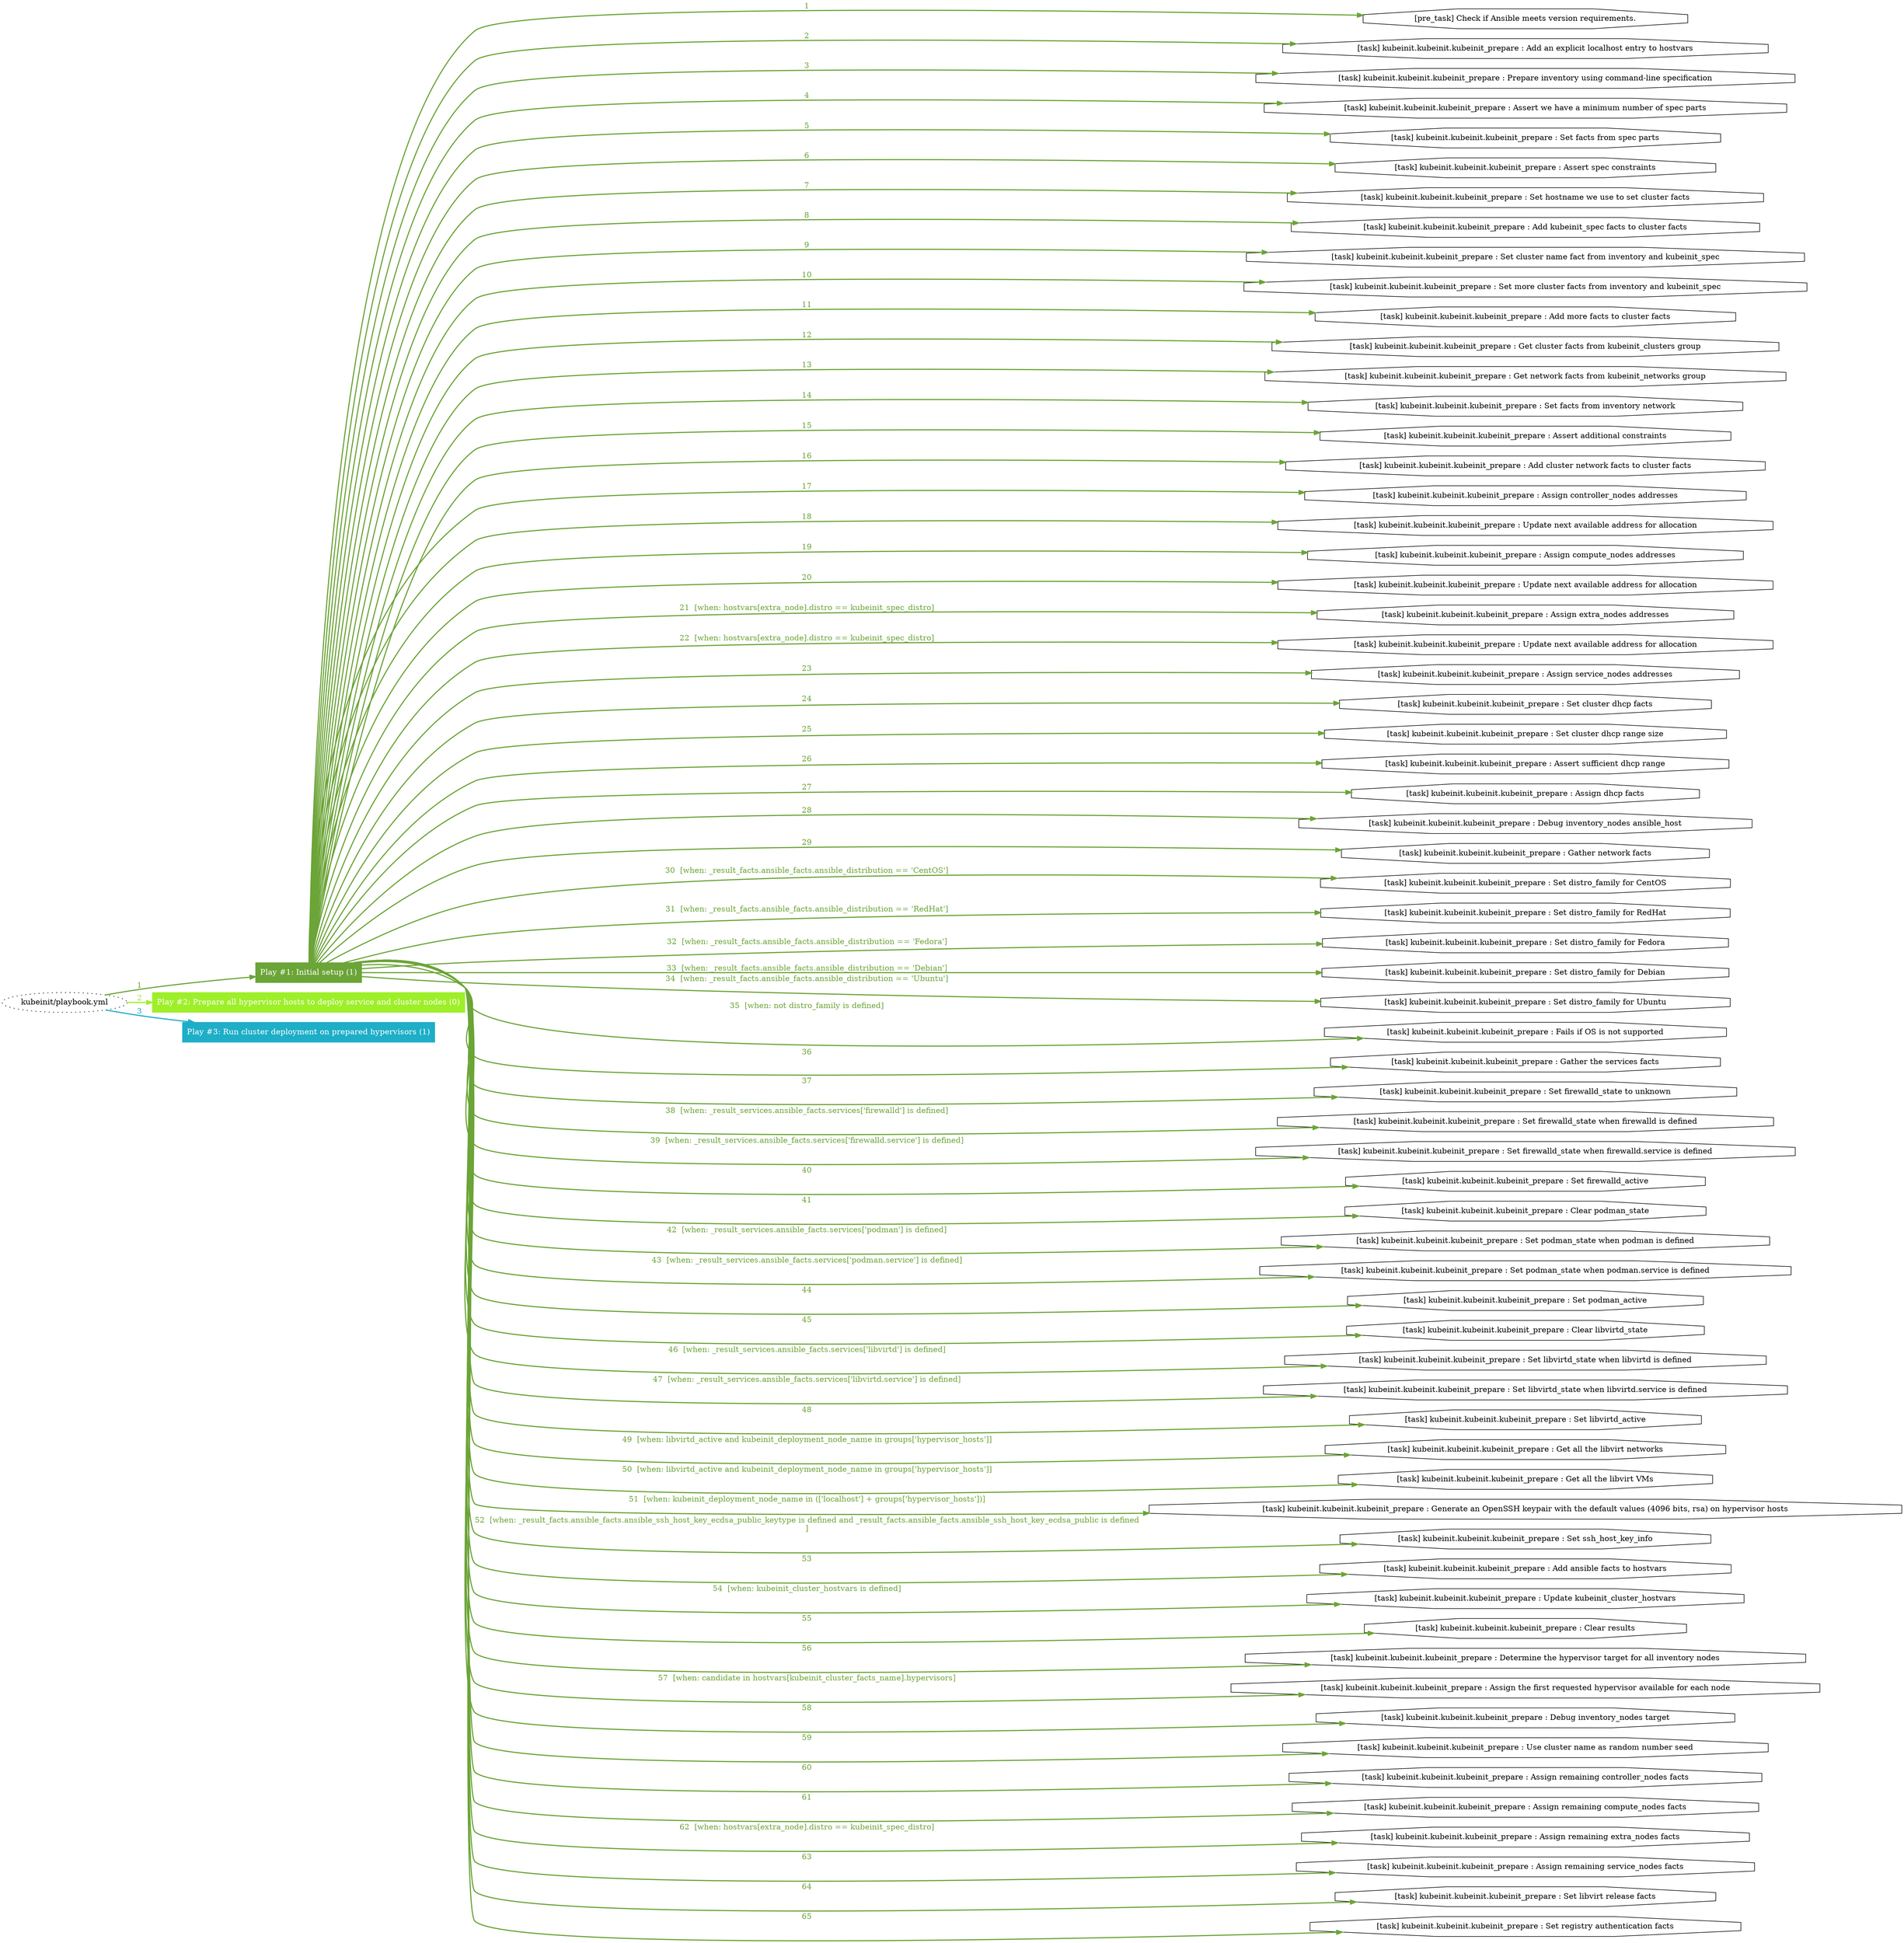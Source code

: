 digraph "kubeinit/playbook.yml "{
	graph [concentrate=true ordering=in rankdir=LR ratio=fill]
	edge [esep=5 sep=10]
	"kubeinit/playbook.yml" [id=root_node style=dotted]
	subgraph "Play #1: Initial setup (1) "{
		"Play #1: Initial setup (1)" [color="#6ba437" fontcolor="#ffffff" id="play_1658e2fd-1d37-4f4f-97ef-3876a166eb38" shape=box style=filled tooltip=localhost]
		"kubeinit/playbook.yml" -> "Play #1: Initial setup (1)" [label=1 color="#6ba437" fontcolor="#6ba437" id="edge_3722470f-775f-4095-97ad-c90147c3cb41" style=bold]
		"pre_task_084f94ae-47a8-4a6f-9bd6-68bcc0f66451" [label="[pre_task] Check if Ansible meets version requirements." id="pre_task_084f94ae-47a8-4a6f-9bd6-68bcc0f66451" shape=octagon tooltip="[pre_task] Check if Ansible meets version requirements."]
		"Play #1: Initial setup (1)" -> "pre_task_084f94ae-47a8-4a6f-9bd6-68bcc0f66451" [label=1 color="#6ba437" fontcolor="#6ba437" id="edge_28d61a4a-84db-42b3-8f20-f102080cf41f" style=bold]
		"task_9f5dbbf5-6469-4c15-9a7d-5d6a4b62335c" [label="[task] kubeinit.kubeinit.kubeinit_prepare : Add an explicit localhost entry to hostvars" id="task_9f5dbbf5-6469-4c15-9a7d-5d6a4b62335c" shape=octagon tooltip="[task] kubeinit.kubeinit.kubeinit_prepare : Add an explicit localhost entry to hostvars"]
		"Play #1: Initial setup (1)" -> "task_9f5dbbf5-6469-4c15-9a7d-5d6a4b62335c" [label=2 color="#6ba437" fontcolor="#6ba437" id="edge_bc0267c0-1cab-4b2a-8f34-e8a0ce934290" style=bold]
		"task_81c501c1-dbe3-484b-929f-c164fa0f3777" [label="[task] kubeinit.kubeinit.kubeinit_prepare : Prepare inventory using command-line specification" id="task_81c501c1-dbe3-484b-929f-c164fa0f3777" shape=octagon tooltip="[task] kubeinit.kubeinit.kubeinit_prepare : Prepare inventory using command-line specification"]
		"Play #1: Initial setup (1)" -> "task_81c501c1-dbe3-484b-929f-c164fa0f3777" [label=3 color="#6ba437" fontcolor="#6ba437" id="edge_4f65181f-8923-49f2-a29f-800d6ed9faec" style=bold]
		"task_a587a7ef-6966-44a5-929a-b9de5e958d7e" [label="[task] kubeinit.kubeinit.kubeinit_prepare : Assert we have a minimum number of spec parts" id="task_a587a7ef-6966-44a5-929a-b9de5e958d7e" shape=octagon tooltip="[task] kubeinit.kubeinit.kubeinit_prepare : Assert we have a minimum number of spec parts"]
		"Play #1: Initial setup (1)" -> "task_a587a7ef-6966-44a5-929a-b9de5e958d7e" [label=4 color="#6ba437" fontcolor="#6ba437" id="edge_35d49e71-0bc0-4711-a458-7ce60483a8d1" style=bold]
		"task_3c90ad37-a6b2-4f19-925a-f109ec1e3716" [label="[task] kubeinit.kubeinit.kubeinit_prepare : Set facts from spec parts" id="task_3c90ad37-a6b2-4f19-925a-f109ec1e3716" shape=octagon tooltip="[task] kubeinit.kubeinit.kubeinit_prepare : Set facts from spec parts"]
		"Play #1: Initial setup (1)" -> "task_3c90ad37-a6b2-4f19-925a-f109ec1e3716" [label=5 color="#6ba437" fontcolor="#6ba437" id="edge_2022eabd-97d5-420c-945d-44e2a3f96a8e" style=bold]
		"task_689a95b1-d866-4ed4-bca5-2ee38a2bb719" [label="[task] kubeinit.kubeinit.kubeinit_prepare : Assert spec constraints" id="task_689a95b1-d866-4ed4-bca5-2ee38a2bb719" shape=octagon tooltip="[task] kubeinit.kubeinit.kubeinit_prepare : Assert spec constraints"]
		"Play #1: Initial setup (1)" -> "task_689a95b1-d866-4ed4-bca5-2ee38a2bb719" [label=6 color="#6ba437" fontcolor="#6ba437" id="edge_baab5d56-e16c-49ba-b462-ea9f18928038" style=bold]
		"task_cc0392f5-21b3-404e-8fa8-95c960acf3bf" [label="[task] kubeinit.kubeinit.kubeinit_prepare : Set hostname we use to set cluster facts" id="task_cc0392f5-21b3-404e-8fa8-95c960acf3bf" shape=octagon tooltip="[task] kubeinit.kubeinit.kubeinit_prepare : Set hostname we use to set cluster facts"]
		"Play #1: Initial setup (1)" -> "task_cc0392f5-21b3-404e-8fa8-95c960acf3bf" [label=7 color="#6ba437" fontcolor="#6ba437" id="edge_f985b549-aebb-4fab-9ab7-c8491c4d1f3b" style=bold]
		"task_137fb598-ff1d-405f-96f1-405e2fc7f9cc" [label="[task] kubeinit.kubeinit.kubeinit_prepare : Add kubeinit_spec facts to cluster facts" id="task_137fb598-ff1d-405f-96f1-405e2fc7f9cc" shape=octagon tooltip="[task] kubeinit.kubeinit.kubeinit_prepare : Add kubeinit_spec facts to cluster facts"]
		"Play #1: Initial setup (1)" -> "task_137fb598-ff1d-405f-96f1-405e2fc7f9cc" [label=8 color="#6ba437" fontcolor="#6ba437" id="edge_f806429d-4ed6-4665-a88d-fac5458033b4" style=bold]
		"task_6d087e15-a95a-4665-b032-9ba072bdf2ce" [label="[task] kubeinit.kubeinit.kubeinit_prepare : Set cluster name fact from inventory and kubeinit_spec" id="task_6d087e15-a95a-4665-b032-9ba072bdf2ce" shape=octagon tooltip="[task] kubeinit.kubeinit.kubeinit_prepare : Set cluster name fact from inventory and kubeinit_spec"]
		"Play #1: Initial setup (1)" -> "task_6d087e15-a95a-4665-b032-9ba072bdf2ce" [label=9 color="#6ba437" fontcolor="#6ba437" id="edge_d367a69e-747c-4a9e-bc6c-c364252e546a" style=bold]
		"task_a1232cdc-3286-4560-b9be-6542307a2cbd" [label="[task] kubeinit.kubeinit.kubeinit_prepare : Set more cluster facts from inventory and kubeinit_spec" id="task_a1232cdc-3286-4560-b9be-6542307a2cbd" shape=octagon tooltip="[task] kubeinit.kubeinit.kubeinit_prepare : Set more cluster facts from inventory and kubeinit_spec"]
		"Play #1: Initial setup (1)" -> "task_a1232cdc-3286-4560-b9be-6542307a2cbd" [label=10 color="#6ba437" fontcolor="#6ba437" id="edge_6551f75f-bcac-44f8-beae-8a28252d948a" style=bold]
		"task_5129b1de-12ab-40ab-b614-8535b2133d4c" [label="[task] kubeinit.kubeinit.kubeinit_prepare : Add more facts to cluster facts" id="task_5129b1de-12ab-40ab-b614-8535b2133d4c" shape=octagon tooltip="[task] kubeinit.kubeinit.kubeinit_prepare : Add more facts to cluster facts"]
		"Play #1: Initial setup (1)" -> "task_5129b1de-12ab-40ab-b614-8535b2133d4c" [label=11 color="#6ba437" fontcolor="#6ba437" id="edge_56ad857f-c598-4e63-8d2b-727f2c6e4dff" style=bold]
		"task_67a90904-a194-4d22-ac74-1bd4bacb9d0c" [label="[task] kubeinit.kubeinit.kubeinit_prepare : Get cluster facts from kubeinit_clusters group" id="task_67a90904-a194-4d22-ac74-1bd4bacb9d0c" shape=octagon tooltip="[task] kubeinit.kubeinit.kubeinit_prepare : Get cluster facts from kubeinit_clusters group"]
		"Play #1: Initial setup (1)" -> "task_67a90904-a194-4d22-ac74-1bd4bacb9d0c" [label=12 color="#6ba437" fontcolor="#6ba437" id="edge_4c5583cf-f641-4034-980e-55dc75ae72dd" style=bold]
		"task_25a4a4c2-92fd-4b98-bfaa-f78a6ef90415" [label="[task] kubeinit.kubeinit.kubeinit_prepare : Get network facts from kubeinit_networks group" id="task_25a4a4c2-92fd-4b98-bfaa-f78a6ef90415" shape=octagon tooltip="[task] kubeinit.kubeinit.kubeinit_prepare : Get network facts from kubeinit_networks group"]
		"Play #1: Initial setup (1)" -> "task_25a4a4c2-92fd-4b98-bfaa-f78a6ef90415" [label=13 color="#6ba437" fontcolor="#6ba437" id="edge_b9b0ae94-4613-4fa4-ab1c-604902705c77" style=bold]
		"task_ca00c179-e7f5-4759-9630-f462707e70f7" [label="[task] kubeinit.kubeinit.kubeinit_prepare : Set facts from inventory network" id="task_ca00c179-e7f5-4759-9630-f462707e70f7" shape=octagon tooltip="[task] kubeinit.kubeinit.kubeinit_prepare : Set facts from inventory network"]
		"Play #1: Initial setup (1)" -> "task_ca00c179-e7f5-4759-9630-f462707e70f7" [label=14 color="#6ba437" fontcolor="#6ba437" id="edge_ed75244c-9dd2-47ef-99b1-761e2de0e4bb" style=bold]
		"task_e2e80173-6ce0-4a69-b154-37fa5f480209" [label="[task] kubeinit.kubeinit.kubeinit_prepare : Assert additional constraints" id="task_e2e80173-6ce0-4a69-b154-37fa5f480209" shape=octagon tooltip="[task] kubeinit.kubeinit.kubeinit_prepare : Assert additional constraints"]
		"Play #1: Initial setup (1)" -> "task_e2e80173-6ce0-4a69-b154-37fa5f480209" [label=15 color="#6ba437" fontcolor="#6ba437" id="edge_dbf81466-3988-4853-a33c-519fce352b63" style=bold]
		"task_7d9703c1-0088-4372-bba2-0cbe79dd4968" [label="[task] kubeinit.kubeinit.kubeinit_prepare : Add cluster network facts to cluster facts" id="task_7d9703c1-0088-4372-bba2-0cbe79dd4968" shape=octagon tooltip="[task] kubeinit.kubeinit.kubeinit_prepare : Add cluster network facts to cluster facts"]
		"Play #1: Initial setup (1)" -> "task_7d9703c1-0088-4372-bba2-0cbe79dd4968" [label=16 color="#6ba437" fontcolor="#6ba437" id="edge_7bb1b379-181d-4bb1-82ae-7ced52fe3f5a" style=bold]
		"task_74c2896c-277e-433b-9009-8bdfc9600dba" [label="[task] kubeinit.kubeinit.kubeinit_prepare : Assign controller_nodes addresses" id="task_74c2896c-277e-433b-9009-8bdfc9600dba" shape=octagon tooltip="[task] kubeinit.kubeinit.kubeinit_prepare : Assign controller_nodes addresses"]
		"Play #1: Initial setup (1)" -> "task_74c2896c-277e-433b-9009-8bdfc9600dba" [label=17 color="#6ba437" fontcolor="#6ba437" id="edge_9af5eb63-98af-4b07-a447-f8bb7c8c752a" style=bold]
		"task_ebdbc888-f92c-4989-ae5e-ef7849f240bd" [label="[task] kubeinit.kubeinit.kubeinit_prepare : Update next available address for allocation" id="task_ebdbc888-f92c-4989-ae5e-ef7849f240bd" shape=octagon tooltip="[task] kubeinit.kubeinit.kubeinit_prepare : Update next available address for allocation"]
		"Play #1: Initial setup (1)" -> "task_ebdbc888-f92c-4989-ae5e-ef7849f240bd" [label=18 color="#6ba437" fontcolor="#6ba437" id="edge_efa7763b-f349-487c-ba43-8ddf0fec2458" style=bold]
		"task_f2c20a76-c91e-4d71-a08c-c8efe2ba9ea1" [label="[task] kubeinit.kubeinit.kubeinit_prepare : Assign compute_nodes addresses" id="task_f2c20a76-c91e-4d71-a08c-c8efe2ba9ea1" shape=octagon tooltip="[task] kubeinit.kubeinit.kubeinit_prepare : Assign compute_nodes addresses"]
		"Play #1: Initial setup (1)" -> "task_f2c20a76-c91e-4d71-a08c-c8efe2ba9ea1" [label=19 color="#6ba437" fontcolor="#6ba437" id="edge_1b4a8e54-6ce2-4c6f-a04a-b1e079870304" style=bold]
		"task_90c4c647-b4e6-4257-b4d4-c324fa1cd2ca" [label="[task] kubeinit.kubeinit.kubeinit_prepare : Update next available address for allocation" id="task_90c4c647-b4e6-4257-b4d4-c324fa1cd2ca" shape=octagon tooltip="[task] kubeinit.kubeinit.kubeinit_prepare : Update next available address for allocation"]
		"Play #1: Initial setup (1)" -> "task_90c4c647-b4e6-4257-b4d4-c324fa1cd2ca" [label=20 color="#6ba437" fontcolor="#6ba437" id="edge_3832871e-422e-4f99-afaa-4a377ac58b88" style=bold]
		"task_3c85030c-73fa-422f-93b7-7b67eaf930e9" [label="[task] kubeinit.kubeinit.kubeinit_prepare : Assign extra_nodes addresses" id="task_3c85030c-73fa-422f-93b7-7b67eaf930e9" shape=octagon tooltip="[task] kubeinit.kubeinit.kubeinit_prepare : Assign extra_nodes addresses"]
		"Play #1: Initial setup (1)" -> "task_3c85030c-73fa-422f-93b7-7b67eaf930e9" [label="21  [when: hostvars[extra_node].distro == kubeinit_spec_distro]" color="#6ba437" fontcolor="#6ba437" id="edge_a804035b-3f65-4d2c-8a89-ff4984b1b13b" style=bold]
		"task_bf6ab2b0-5f1c-4951-8827-0f5b4c0168b5" [label="[task] kubeinit.kubeinit.kubeinit_prepare : Update next available address for allocation" id="task_bf6ab2b0-5f1c-4951-8827-0f5b4c0168b5" shape=octagon tooltip="[task] kubeinit.kubeinit.kubeinit_prepare : Update next available address for allocation"]
		"Play #1: Initial setup (1)" -> "task_bf6ab2b0-5f1c-4951-8827-0f5b4c0168b5" [label="22  [when: hostvars[extra_node].distro == kubeinit_spec_distro]" color="#6ba437" fontcolor="#6ba437" id="edge_76e0c217-ddc8-4580-9e72-f08c9e41bd6c" style=bold]
		"task_705c18a9-47ac-4b97-888a-c715b5c070cb" [label="[task] kubeinit.kubeinit.kubeinit_prepare : Assign service_nodes addresses" id="task_705c18a9-47ac-4b97-888a-c715b5c070cb" shape=octagon tooltip="[task] kubeinit.kubeinit.kubeinit_prepare : Assign service_nodes addresses"]
		"Play #1: Initial setup (1)" -> "task_705c18a9-47ac-4b97-888a-c715b5c070cb" [label=23 color="#6ba437" fontcolor="#6ba437" id="edge_ffcf65b6-359b-49d7-860f-d192e677495e" style=bold]
		"task_b77c4459-04c0-4b5c-bcc0-0322193e569a" [label="[task] kubeinit.kubeinit.kubeinit_prepare : Set cluster dhcp facts" id="task_b77c4459-04c0-4b5c-bcc0-0322193e569a" shape=octagon tooltip="[task] kubeinit.kubeinit.kubeinit_prepare : Set cluster dhcp facts"]
		"Play #1: Initial setup (1)" -> "task_b77c4459-04c0-4b5c-bcc0-0322193e569a" [label=24 color="#6ba437" fontcolor="#6ba437" id="edge_df73b40f-0b2a-46a4-bf8a-39b751df0828" style=bold]
		"task_bbab7d9f-ccad-4e03-a113-a5717496347b" [label="[task] kubeinit.kubeinit.kubeinit_prepare : Set cluster dhcp range size" id="task_bbab7d9f-ccad-4e03-a113-a5717496347b" shape=octagon tooltip="[task] kubeinit.kubeinit.kubeinit_prepare : Set cluster dhcp range size"]
		"Play #1: Initial setup (1)" -> "task_bbab7d9f-ccad-4e03-a113-a5717496347b" [label=25 color="#6ba437" fontcolor="#6ba437" id="edge_99f78ce5-ce14-4748-9621-6b5594210aff" style=bold]
		"task_3717ac69-fdb9-4ef2-8eee-f760b003af21" [label="[task] kubeinit.kubeinit.kubeinit_prepare : Assert sufficient dhcp range" id="task_3717ac69-fdb9-4ef2-8eee-f760b003af21" shape=octagon tooltip="[task] kubeinit.kubeinit.kubeinit_prepare : Assert sufficient dhcp range"]
		"Play #1: Initial setup (1)" -> "task_3717ac69-fdb9-4ef2-8eee-f760b003af21" [label=26 color="#6ba437" fontcolor="#6ba437" id="edge_6045e566-0e55-47fb-9295-52157b9d8d13" style=bold]
		"task_5f13e29d-1393-4a3d-b8ab-5a5e779af770" [label="[task] kubeinit.kubeinit.kubeinit_prepare : Assign dhcp facts" id="task_5f13e29d-1393-4a3d-b8ab-5a5e779af770" shape=octagon tooltip="[task] kubeinit.kubeinit.kubeinit_prepare : Assign dhcp facts"]
		"Play #1: Initial setup (1)" -> "task_5f13e29d-1393-4a3d-b8ab-5a5e779af770" [label=27 color="#6ba437" fontcolor="#6ba437" id="edge_103d1504-0f7b-4451-bb7d-4abb8209674c" style=bold]
		"task_ead470aa-375e-442d-ad15-e8e7a7a2a649" [label="[task] kubeinit.kubeinit.kubeinit_prepare : Debug inventory_nodes ansible_host" id="task_ead470aa-375e-442d-ad15-e8e7a7a2a649" shape=octagon tooltip="[task] kubeinit.kubeinit.kubeinit_prepare : Debug inventory_nodes ansible_host"]
		"Play #1: Initial setup (1)" -> "task_ead470aa-375e-442d-ad15-e8e7a7a2a649" [label=28 color="#6ba437" fontcolor="#6ba437" id="edge_eb35bb4b-11b9-4907-9e21-737cc6c5694a" style=bold]
		"task_8c8005b1-1622-49aa-8844-2250f6736cf8" [label="[task] kubeinit.kubeinit.kubeinit_prepare : Gather network facts" id="task_8c8005b1-1622-49aa-8844-2250f6736cf8" shape=octagon tooltip="[task] kubeinit.kubeinit.kubeinit_prepare : Gather network facts"]
		"Play #1: Initial setup (1)" -> "task_8c8005b1-1622-49aa-8844-2250f6736cf8" [label=29 color="#6ba437" fontcolor="#6ba437" id="edge_2dbdda90-713a-423c-960d-635e0793ec80" style=bold]
		"task_aa748611-c8fb-4399-bf69-aa48de36ba8d" [label="[task] kubeinit.kubeinit.kubeinit_prepare : Set distro_family for CentOS" id="task_aa748611-c8fb-4399-bf69-aa48de36ba8d" shape=octagon tooltip="[task] kubeinit.kubeinit.kubeinit_prepare : Set distro_family for CentOS"]
		"Play #1: Initial setup (1)" -> "task_aa748611-c8fb-4399-bf69-aa48de36ba8d" [label="30  [when: _result_facts.ansible_facts.ansible_distribution == 'CentOS']" color="#6ba437" fontcolor="#6ba437" id="edge_ee62f890-3072-42c6-829c-4c01c8fefdc7" style=bold]
		"task_b04a1ea9-ed0f-4a8b-9afe-ced2ba7527b9" [label="[task] kubeinit.kubeinit.kubeinit_prepare : Set distro_family for RedHat" id="task_b04a1ea9-ed0f-4a8b-9afe-ced2ba7527b9" shape=octagon tooltip="[task] kubeinit.kubeinit.kubeinit_prepare : Set distro_family for RedHat"]
		"Play #1: Initial setup (1)" -> "task_b04a1ea9-ed0f-4a8b-9afe-ced2ba7527b9" [label="31  [when: _result_facts.ansible_facts.ansible_distribution == 'RedHat']" color="#6ba437" fontcolor="#6ba437" id="edge_948e5550-5a2f-4248-ab41-8d6848a543c1" style=bold]
		"task_8eed0320-cecb-4069-ab61-b5f406075cdc" [label="[task] kubeinit.kubeinit.kubeinit_prepare : Set distro_family for Fedora" id="task_8eed0320-cecb-4069-ab61-b5f406075cdc" shape=octagon tooltip="[task] kubeinit.kubeinit.kubeinit_prepare : Set distro_family for Fedora"]
		"Play #1: Initial setup (1)" -> "task_8eed0320-cecb-4069-ab61-b5f406075cdc" [label="32  [when: _result_facts.ansible_facts.ansible_distribution == 'Fedora']" color="#6ba437" fontcolor="#6ba437" id="edge_835e6c00-cb2d-4a1c-807a-41a110d2e023" style=bold]
		"task_1cfcc938-add6-4be7-af76-d6d5b8f16001" [label="[task] kubeinit.kubeinit.kubeinit_prepare : Set distro_family for Debian" id="task_1cfcc938-add6-4be7-af76-d6d5b8f16001" shape=octagon tooltip="[task] kubeinit.kubeinit.kubeinit_prepare : Set distro_family for Debian"]
		"Play #1: Initial setup (1)" -> "task_1cfcc938-add6-4be7-af76-d6d5b8f16001" [label="33  [when: _result_facts.ansible_facts.ansible_distribution == 'Debian']" color="#6ba437" fontcolor="#6ba437" id="edge_637969d4-ad2f-483b-9149-575c539c4833" style=bold]
		"task_0b7a04f5-d810-4de0-a45d-00f88b00c93e" [label="[task] kubeinit.kubeinit.kubeinit_prepare : Set distro_family for Ubuntu" id="task_0b7a04f5-d810-4de0-a45d-00f88b00c93e" shape=octagon tooltip="[task] kubeinit.kubeinit.kubeinit_prepare : Set distro_family for Ubuntu"]
		"Play #1: Initial setup (1)" -> "task_0b7a04f5-d810-4de0-a45d-00f88b00c93e" [label="34  [when: _result_facts.ansible_facts.ansible_distribution == 'Ubuntu']" color="#6ba437" fontcolor="#6ba437" id="edge_9e5d076c-563f-459b-824c-a5f61ca6db97" style=bold]
		"task_cb37e25f-c4ea-4248-8a12-eef8cca041a2" [label="[task] kubeinit.kubeinit.kubeinit_prepare : Fails if OS is not supported" id="task_cb37e25f-c4ea-4248-8a12-eef8cca041a2" shape=octagon tooltip="[task] kubeinit.kubeinit.kubeinit_prepare : Fails if OS is not supported"]
		"Play #1: Initial setup (1)" -> "task_cb37e25f-c4ea-4248-8a12-eef8cca041a2" [label="35  [when: not distro_family is defined]" color="#6ba437" fontcolor="#6ba437" id="edge_403d2e07-f578-4365-83bc-ebf2d6524fdc" style=bold]
		"task_7cfbff63-3a33-4617-80c7-9b0edf3d2508" [label="[task] kubeinit.kubeinit.kubeinit_prepare : Gather the services facts" id="task_7cfbff63-3a33-4617-80c7-9b0edf3d2508" shape=octagon tooltip="[task] kubeinit.kubeinit.kubeinit_prepare : Gather the services facts"]
		"Play #1: Initial setup (1)" -> "task_7cfbff63-3a33-4617-80c7-9b0edf3d2508" [label=36 color="#6ba437" fontcolor="#6ba437" id="edge_5d64ce14-fa5c-4306-b0e6-9a6a6b2f6692" style=bold]
		"task_d67ab3ff-6c75-4996-97a3-d3b407f65496" [label="[task] kubeinit.kubeinit.kubeinit_prepare : Set firewalld_state to unknown" id="task_d67ab3ff-6c75-4996-97a3-d3b407f65496" shape=octagon tooltip="[task] kubeinit.kubeinit.kubeinit_prepare : Set firewalld_state to unknown"]
		"Play #1: Initial setup (1)" -> "task_d67ab3ff-6c75-4996-97a3-d3b407f65496" [label=37 color="#6ba437" fontcolor="#6ba437" id="edge_ed4271ab-eb8a-4584-befe-dbd0faaf96ed" style=bold]
		"task_d57b9f52-c3c9-4aeb-81f8-8f6d457f77d9" [label="[task] kubeinit.kubeinit.kubeinit_prepare : Set firewalld_state when firewalld is defined" id="task_d57b9f52-c3c9-4aeb-81f8-8f6d457f77d9" shape=octagon tooltip="[task] kubeinit.kubeinit.kubeinit_prepare : Set firewalld_state when firewalld is defined"]
		"Play #1: Initial setup (1)" -> "task_d57b9f52-c3c9-4aeb-81f8-8f6d457f77d9" [label="38  [when: _result_services.ansible_facts.services['firewalld'] is defined]" color="#6ba437" fontcolor="#6ba437" id="edge_868d5a31-2c4b-4efb-be7c-27f0e94f4ba0" style=bold]
		"task_4ae35d3e-b86e-4de0-9b5d-d6ddf8caee3c" [label="[task] kubeinit.kubeinit.kubeinit_prepare : Set firewalld_state when firewalld.service is defined" id="task_4ae35d3e-b86e-4de0-9b5d-d6ddf8caee3c" shape=octagon tooltip="[task] kubeinit.kubeinit.kubeinit_prepare : Set firewalld_state when firewalld.service is defined"]
		"Play #1: Initial setup (1)" -> "task_4ae35d3e-b86e-4de0-9b5d-d6ddf8caee3c" [label="39  [when: _result_services.ansible_facts.services['firewalld.service'] is defined]" color="#6ba437" fontcolor="#6ba437" id="edge_ae2e4ede-8da5-4b90-8027-fce9c57d4728" style=bold]
		"task_7d9d6b24-5daa-41ac-90f9-66b69ea386fc" [label="[task] kubeinit.kubeinit.kubeinit_prepare : Set firewalld_active" id="task_7d9d6b24-5daa-41ac-90f9-66b69ea386fc" shape=octagon tooltip="[task] kubeinit.kubeinit.kubeinit_prepare : Set firewalld_active"]
		"Play #1: Initial setup (1)" -> "task_7d9d6b24-5daa-41ac-90f9-66b69ea386fc" [label=40 color="#6ba437" fontcolor="#6ba437" id="edge_3a69edcd-637a-49c3-ba0b-adf3538f77f0" style=bold]
		"task_0bf7cd73-dff4-495f-93aa-fafe9b674892" [label="[task] kubeinit.kubeinit.kubeinit_prepare : Clear podman_state" id="task_0bf7cd73-dff4-495f-93aa-fafe9b674892" shape=octagon tooltip="[task] kubeinit.kubeinit.kubeinit_prepare : Clear podman_state"]
		"Play #1: Initial setup (1)" -> "task_0bf7cd73-dff4-495f-93aa-fafe9b674892" [label=41 color="#6ba437" fontcolor="#6ba437" id="edge_bb4a7cd8-a3a6-4084-b0ba-8769f7f979ae" style=bold]
		"task_bfec6b53-421a-4d8e-9dbe-6df1791682f7" [label="[task] kubeinit.kubeinit.kubeinit_prepare : Set podman_state when podman is defined" id="task_bfec6b53-421a-4d8e-9dbe-6df1791682f7" shape=octagon tooltip="[task] kubeinit.kubeinit.kubeinit_prepare : Set podman_state when podman is defined"]
		"Play #1: Initial setup (1)" -> "task_bfec6b53-421a-4d8e-9dbe-6df1791682f7" [label="42  [when: _result_services.ansible_facts.services['podman'] is defined]" color="#6ba437" fontcolor="#6ba437" id="edge_2a29ccdc-dc55-41a0-865d-e9a0983cc5f7" style=bold]
		"task_af125cd2-4ec4-4d18-b897-54f6cf360862" [label="[task] kubeinit.kubeinit.kubeinit_prepare : Set podman_state when podman.service is defined" id="task_af125cd2-4ec4-4d18-b897-54f6cf360862" shape=octagon tooltip="[task] kubeinit.kubeinit.kubeinit_prepare : Set podman_state when podman.service is defined"]
		"Play #1: Initial setup (1)" -> "task_af125cd2-4ec4-4d18-b897-54f6cf360862" [label="43  [when: _result_services.ansible_facts.services['podman.service'] is defined]" color="#6ba437" fontcolor="#6ba437" id="edge_5857d064-137f-41b0-952a-32120fb4fd81" style=bold]
		"task_2169146f-ae67-4fb8-a795-d593154b6473" [label="[task] kubeinit.kubeinit.kubeinit_prepare : Set podman_active" id="task_2169146f-ae67-4fb8-a795-d593154b6473" shape=octagon tooltip="[task] kubeinit.kubeinit.kubeinit_prepare : Set podman_active"]
		"Play #1: Initial setup (1)" -> "task_2169146f-ae67-4fb8-a795-d593154b6473" [label=44 color="#6ba437" fontcolor="#6ba437" id="edge_f36939c7-82fc-451d-af19-41c37e3d318b" style=bold]
		"task_dcfc81b0-c157-4643-b0a2-5ba7fd95b38b" [label="[task] kubeinit.kubeinit.kubeinit_prepare : Clear libvirtd_state" id="task_dcfc81b0-c157-4643-b0a2-5ba7fd95b38b" shape=octagon tooltip="[task] kubeinit.kubeinit.kubeinit_prepare : Clear libvirtd_state"]
		"Play #1: Initial setup (1)" -> "task_dcfc81b0-c157-4643-b0a2-5ba7fd95b38b" [label=45 color="#6ba437" fontcolor="#6ba437" id="edge_188fc292-7128-4acc-9d7a-acf46b031b56" style=bold]
		"task_3c750ad3-05c0-4c7e-8971-396279b85190" [label="[task] kubeinit.kubeinit.kubeinit_prepare : Set libvirtd_state when libvirtd is defined" id="task_3c750ad3-05c0-4c7e-8971-396279b85190" shape=octagon tooltip="[task] kubeinit.kubeinit.kubeinit_prepare : Set libvirtd_state when libvirtd is defined"]
		"Play #1: Initial setup (1)" -> "task_3c750ad3-05c0-4c7e-8971-396279b85190" [label="46  [when: _result_services.ansible_facts.services['libvirtd'] is defined]" color="#6ba437" fontcolor="#6ba437" id="edge_6d4d077d-2fd7-4b39-b14c-517444f3ede1" style=bold]
		"task_9c124d69-2bc2-433e-bc79-edf47fbcb4d9" [label="[task] kubeinit.kubeinit.kubeinit_prepare : Set libvirtd_state when libvirtd.service is defined" id="task_9c124d69-2bc2-433e-bc79-edf47fbcb4d9" shape=octagon tooltip="[task] kubeinit.kubeinit.kubeinit_prepare : Set libvirtd_state when libvirtd.service is defined"]
		"Play #1: Initial setup (1)" -> "task_9c124d69-2bc2-433e-bc79-edf47fbcb4d9" [label="47  [when: _result_services.ansible_facts.services['libvirtd.service'] is defined]" color="#6ba437" fontcolor="#6ba437" id="edge_23ad5917-0642-4b0a-bd61-b258cba62547" style=bold]
		"task_4122c80d-24ce-4561-a572-69574f188b36" [label="[task] kubeinit.kubeinit.kubeinit_prepare : Set libvirtd_active" id="task_4122c80d-24ce-4561-a572-69574f188b36" shape=octagon tooltip="[task] kubeinit.kubeinit.kubeinit_prepare : Set libvirtd_active"]
		"Play #1: Initial setup (1)" -> "task_4122c80d-24ce-4561-a572-69574f188b36" [label=48 color="#6ba437" fontcolor="#6ba437" id="edge_f0e900ff-7073-4413-872b-912bf0b441c9" style=bold]
		"task_a205c51a-fbac-498e-a444-1b61e930543a" [label="[task] kubeinit.kubeinit.kubeinit_prepare : Get all the libvirt networks" id="task_a205c51a-fbac-498e-a444-1b61e930543a" shape=octagon tooltip="[task] kubeinit.kubeinit.kubeinit_prepare : Get all the libvirt networks"]
		"Play #1: Initial setup (1)" -> "task_a205c51a-fbac-498e-a444-1b61e930543a" [label="49  [when: libvirtd_active and kubeinit_deployment_node_name in groups['hypervisor_hosts']]" color="#6ba437" fontcolor="#6ba437" id="edge_19a71e9d-4f84-4332-9bc8-79043d466834" style=bold]
		"task_f2190347-489d-4880-899e-f250f1eb04ac" [label="[task] kubeinit.kubeinit.kubeinit_prepare : Get all the libvirt VMs" id="task_f2190347-489d-4880-899e-f250f1eb04ac" shape=octagon tooltip="[task] kubeinit.kubeinit.kubeinit_prepare : Get all the libvirt VMs"]
		"Play #1: Initial setup (1)" -> "task_f2190347-489d-4880-899e-f250f1eb04ac" [label="50  [when: libvirtd_active and kubeinit_deployment_node_name in groups['hypervisor_hosts']]" color="#6ba437" fontcolor="#6ba437" id="edge_a331c638-a0b5-4549-b959-4301a653109f" style=bold]
		"task_ce9c396f-d452-4cb2-b153-093dcc01f2db" [label="[task] kubeinit.kubeinit.kubeinit_prepare : Generate an OpenSSH keypair with the default values (4096 bits, rsa) on hypervisor hosts" id="task_ce9c396f-d452-4cb2-b153-093dcc01f2db" shape=octagon tooltip="[task] kubeinit.kubeinit.kubeinit_prepare : Generate an OpenSSH keypair with the default values (4096 bits, rsa) on hypervisor hosts"]
		"Play #1: Initial setup (1)" -> "task_ce9c396f-d452-4cb2-b153-093dcc01f2db" [label="51  [when: kubeinit_deployment_node_name in (['localhost'] + groups['hypervisor_hosts'])]" color="#6ba437" fontcolor="#6ba437" id="edge_fad14daf-c269-497b-920a-f2f14e920227" style=bold]
		"task_39d66a0d-7c86-4eb0-b2aa-6f202468e564" [label="[task] kubeinit.kubeinit.kubeinit_prepare : Set ssh_host_key_info" id="task_39d66a0d-7c86-4eb0-b2aa-6f202468e564" shape=octagon tooltip="[task] kubeinit.kubeinit.kubeinit_prepare : Set ssh_host_key_info"]
		"Play #1: Initial setup (1)" -> "task_39d66a0d-7c86-4eb0-b2aa-6f202468e564" [label="52  [when: _result_facts.ansible_facts.ansible_ssh_host_key_ecdsa_public_keytype is defined and _result_facts.ansible_facts.ansible_ssh_host_key_ecdsa_public is defined
]" color="#6ba437" fontcolor="#6ba437" id="edge_9edac144-d375-4af4-af8e-edabc85edc83" style=bold]
		"task_b063052c-5611-4441-b549-d59c5334d204" [label="[task] kubeinit.kubeinit.kubeinit_prepare : Add ansible facts to hostvars" id="task_b063052c-5611-4441-b549-d59c5334d204" shape=octagon tooltip="[task] kubeinit.kubeinit.kubeinit_prepare : Add ansible facts to hostvars"]
		"Play #1: Initial setup (1)" -> "task_b063052c-5611-4441-b549-d59c5334d204" [label=53 color="#6ba437" fontcolor="#6ba437" id="edge_660689d2-4688-4c50-8771-0ed4ad60ae97" style=bold]
		"task_b63b4173-f8f9-455d-a3e5-d15385a5c35b" [label="[task] kubeinit.kubeinit.kubeinit_prepare : Update kubeinit_cluster_hostvars" id="task_b63b4173-f8f9-455d-a3e5-d15385a5c35b" shape=octagon tooltip="[task] kubeinit.kubeinit.kubeinit_prepare : Update kubeinit_cluster_hostvars"]
		"Play #1: Initial setup (1)" -> "task_b63b4173-f8f9-455d-a3e5-d15385a5c35b" [label="54  [when: kubeinit_cluster_hostvars is defined]" color="#6ba437" fontcolor="#6ba437" id="edge_8b7b0ea7-5455-467b-aa5e-921c139e4138" style=bold]
		"task_0b0d2456-6ce2-4924-a5d7-f07cd70443d6" [label="[task] kubeinit.kubeinit.kubeinit_prepare : Clear results" id="task_0b0d2456-6ce2-4924-a5d7-f07cd70443d6" shape=octagon tooltip="[task] kubeinit.kubeinit.kubeinit_prepare : Clear results"]
		"Play #1: Initial setup (1)" -> "task_0b0d2456-6ce2-4924-a5d7-f07cd70443d6" [label=55 color="#6ba437" fontcolor="#6ba437" id="edge_ec835513-4c46-4537-9f97-97c15b2f4e98" style=bold]
		"task_713b00ea-f63c-42fa-942a-2b0d6e115f04" [label="[task] kubeinit.kubeinit.kubeinit_prepare : Determine the hypervisor target for all inventory nodes" id="task_713b00ea-f63c-42fa-942a-2b0d6e115f04" shape=octagon tooltip="[task] kubeinit.kubeinit.kubeinit_prepare : Determine the hypervisor target for all inventory nodes"]
		"Play #1: Initial setup (1)" -> "task_713b00ea-f63c-42fa-942a-2b0d6e115f04" [label=56 color="#6ba437" fontcolor="#6ba437" id="edge_44f534c9-bacf-47b8-9291-f4e21a24fd16" style=bold]
		"task_e315cab6-ff64-4861-9eb8-a6c832b5da3e" [label="[task] kubeinit.kubeinit.kubeinit_prepare : Assign the first requested hypervisor available for each node" id="task_e315cab6-ff64-4861-9eb8-a6c832b5da3e" shape=octagon tooltip="[task] kubeinit.kubeinit.kubeinit_prepare : Assign the first requested hypervisor available for each node"]
		"Play #1: Initial setup (1)" -> "task_e315cab6-ff64-4861-9eb8-a6c832b5da3e" [label="57  [when: candidate in hostvars[kubeinit_cluster_facts_name].hypervisors]" color="#6ba437" fontcolor="#6ba437" id="edge_5466e4ea-ab0e-4c28-ba98-8585f6b9db40" style=bold]
		"task_6771327c-3b2f-453c-8fe3-fb0f59d0ed6c" [label="[task] kubeinit.kubeinit.kubeinit_prepare : Debug inventory_nodes target" id="task_6771327c-3b2f-453c-8fe3-fb0f59d0ed6c" shape=octagon tooltip="[task] kubeinit.kubeinit.kubeinit_prepare : Debug inventory_nodes target"]
		"Play #1: Initial setup (1)" -> "task_6771327c-3b2f-453c-8fe3-fb0f59d0ed6c" [label=58 color="#6ba437" fontcolor="#6ba437" id="edge_0c805df8-06ad-407b-99ff-5a0d02c3e1be" style=bold]
		"task_e8b2f805-b621-4215-82b5-e49a40bd1192" [label="[task] kubeinit.kubeinit.kubeinit_prepare : Use cluster name as random number seed" id="task_e8b2f805-b621-4215-82b5-e49a40bd1192" shape=octagon tooltip="[task] kubeinit.kubeinit.kubeinit_prepare : Use cluster name as random number seed"]
		"Play #1: Initial setup (1)" -> "task_e8b2f805-b621-4215-82b5-e49a40bd1192" [label=59 color="#6ba437" fontcolor="#6ba437" id="edge_483dab19-92d0-4d44-93b5-ea57c6f59b7e" style=bold]
		"task_6523e264-a85d-4c38-afba-fa8dd831adf5" [label="[task] kubeinit.kubeinit.kubeinit_prepare : Assign remaining controller_nodes facts" id="task_6523e264-a85d-4c38-afba-fa8dd831adf5" shape=octagon tooltip="[task] kubeinit.kubeinit.kubeinit_prepare : Assign remaining controller_nodes facts"]
		"Play #1: Initial setup (1)" -> "task_6523e264-a85d-4c38-afba-fa8dd831adf5" [label=60 color="#6ba437" fontcolor="#6ba437" id="edge_93572108-964f-4030-acf9-9f8d0c40fa89" style=bold]
		"task_85b0a668-fc58-4edb-9fae-c491664e14bb" [label="[task] kubeinit.kubeinit.kubeinit_prepare : Assign remaining compute_nodes facts" id="task_85b0a668-fc58-4edb-9fae-c491664e14bb" shape=octagon tooltip="[task] kubeinit.kubeinit.kubeinit_prepare : Assign remaining compute_nodes facts"]
		"Play #1: Initial setup (1)" -> "task_85b0a668-fc58-4edb-9fae-c491664e14bb" [label=61 color="#6ba437" fontcolor="#6ba437" id="edge_c74f370c-03c6-4402-bbd9-07ae2725e084" style=bold]
		"task_fc3bc088-fc10-47b8-a740-3f9703c0755e" [label="[task] kubeinit.kubeinit.kubeinit_prepare : Assign remaining extra_nodes facts" id="task_fc3bc088-fc10-47b8-a740-3f9703c0755e" shape=octagon tooltip="[task] kubeinit.kubeinit.kubeinit_prepare : Assign remaining extra_nodes facts"]
		"Play #1: Initial setup (1)" -> "task_fc3bc088-fc10-47b8-a740-3f9703c0755e" [label="62  [when: hostvars[extra_node].distro == kubeinit_spec_distro]" color="#6ba437" fontcolor="#6ba437" id="edge_c2db26ef-21ea-4071-9429-ce7232d853a0" style=bold]
		"task_9f5f14e2-ba40-4384-a914-d65151a882b9" [label="[task] kubeinit.kubeinit.kubeinit_prepare : Assign remaining service_nodes facts" id="task_9f5f14e2-ba40-4384-a914-d65151a882b9" shape=octagon tooltip="[task] kubeinit.kubeinit.kubeinit_prepare : Assign remaining service_nodes facts"]
		"Play #1: Initial setup (1)" -> "task_9f5f14e2-ba40-4384-a914-d65151a882b9" [label=63 color="#6ba437" fontcolor="#6ba437" id="edge_c652c771-b329-45bd-bec9-fe8a1c7736cf" style=bold]
		"task_a0491067-3525-4d21-8fa6-1fc128bc9243" [label="[task] kubeinit.kubeinit.kubeinit_prepare : Set libvirt release facts" id="task_a0491067-3525-4d21-8fa6-1fc128bc9243" shape=octagon tooltip="[task] kubeinit.kubeinit.kubeinit_prepare : Set libvirt release facts"]
		"Play #1: Initial setup (1)" -> "task_a0491067-3525-4d21-8fa6-1fc128bc9243" [label=64 color="#6ba437" fontcolor="#6ba437" id="edge_f6095277-e20a-47ac-bd2e-77e4983590c0" style=bold]
		"task_540c70b8-9e36-46bb-9fb4-b84ed3111c2f" [label="[task] kubeinit.kubeinit.kubeinit_prepare : Set registry authentication facts" id="task_540c70b8-9e36-46bb-9fb4-b84ed3111c2f" shape=octagon tooltip="[task] kubeinit.kubeinit.kubeinit_prepare : Set registry authentication facts"]
		"Play #1: Initial setup (1)" -> "task_540c70b8-9e36-46bb-9fb4-b84ed3111c2f" [label=65 color="#6ba437" fontcolor="#6ba437" id="edge_7fda8f93-6265-48b8-9fcf-e8b070a0cb7a" style=bold]
	}
	subgraph "Play #2: Prepare all hypervisor hosts to deploy service and cluster nodes (0) "{
		"Play #2: Prepare all hypervisor hosts to deploy service and cluster nodes (0)" [color="#9eef2a" fontcolor="#ffffff" id="play_c01e13b0-5a33-4190-8587-bfef409ad3e5" shape=box style=filled tooltip=""]
		"kubeinit/playbook.yml" -> "Play #2: Prepare all hypervisor hosts to deploy service and cluster nodes (0)" [label=2 color="#9eef2a" fontcolor="#9eef2a" id="edge_f607322d-6472-4285-b24a-cf1880d78b66" style=bold]
	}
	subgraph "Play #3: Run cluster deployment on prepared hypervisors (1) "{
		"Play #3: Run cluster deployment on prepared hypervisors (1)" [color="#1eaec7" fontcolor="#ffffff" id="play_f374a2c8-644a-4d94-b3d2-76d29c3e3193" shape=box style=filled tooltip=localhost]
		"kubeinit/playbook.yml" -> "Play #3: Run cluster deployment on prepared hypervisors (1)" [label=3 color="#1eaec7" fontcolor="#1eaec7" id="edge_ede71b5a-3bc3-4bbe-ae90-fe0895999a75" style=bold]
	}
}
